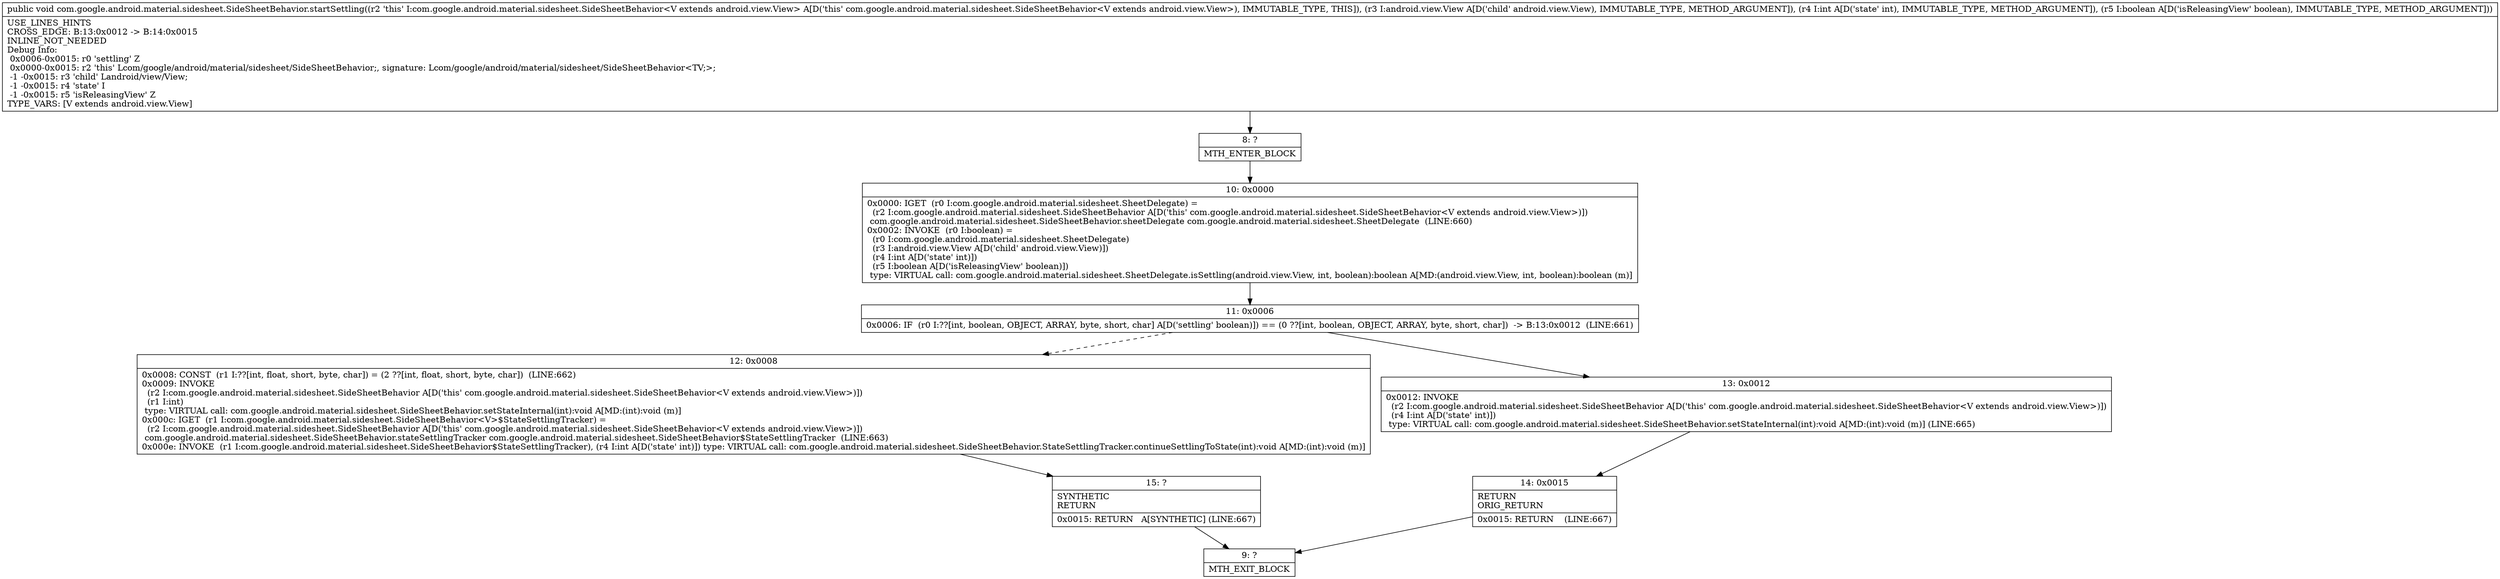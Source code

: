 digraph "CFG forcom.google.android.material.sidesheet.SideSheetBehavior.startSettling(Landroid\/view\/View;IZ)V" {
Node_8 [shape=record,label="{8\:\ ?|MTH_ENTER_BLOCK\l}"];
Node_10 [shape=record,label="{10\:\ 0x0000|0x0000: IGET  (r0 I:com.google.android.material.sidesheet.SheetDelegate) = \l  (r2 I:com.google.android.material.sidesheet.SideSheetBehavior A[D('this' com.google.android.material.sidesheet.SideSheetBehavior\<V extends android.view.View\>)])\l com.google.android.material.sidesheet.SideSheetBehavior.sheetDelegate com.google.android.material.sidesheet.SheetDelegate  (LINE:660)\l0x0002: INVOKE  (r0 I:boolean) = \l  (r0 I:com.google.android.material.sidesheet.SheetDelegate)\l  (r3 I:android.view.View A[D('child' android.view.View)])\l  (r4 I:int A[D('state' int)])\l  (r5 I:boolean A[D('isReleasingView' boolean)])\l type: VIRTUAL call: com.google.android.material.sidesheet.SheetDelegate.isSettling(android.view.View, int, boolean):boolean A[MD:(android.view.View, int, boolean):boolean (m)]\l}"];
Node_11 [shape=record,label="{11\:\ 0x0006|0x0006: IF  (r0 I:??[int, boolean, OBJECT, ARRAY, byte, short, char] A[D('settling' boolean)]) == (0 ??[int, boolean, OBJECT, ARRAY, byte, short, char])  \-\> B:13:0x0012  (LINE:661)\l}"];
Node_12 [shape=record,label="{12\:\ 0x0008|0x0008: CONST  (r1 I:??[int, float, short, byte, char]) = (2 ??[int, float, short, byte, char])  (LINE:662)\l0x0009: INVOKE  \l  (r2 I:com.google.android.material.sidesheet.SideSheetBehavior A[D('this' com.google.android.material.sidesheet.SideSheetBehavior\<V extends android.view.View\>)])\l  (r1 I:int)\l type: VIRTUAL call: com.google.android.material.sidesheet.SideSheetBehavior.setStateInternal(int):void A[MD:(int):void (m)]\l0x000c: IGET  (r1 I:com.google.android.material.sidesheet.SideSheetBehavior\<V\>$StateSettlingTracker) = \l  (r2 I:com.google.android.material.sidesheet.SideSheetBehavior A[D('this' com.google.android.material.sidesheet.SideSheetBehavior\<V extends android.view.View\>)])\l com.google.android.material.sidesheet.SideSheetBehavior.stateSettlingTracker com.google.android.material.sidesheet.SideSheetBehavior$StateSettlingTracker  (LINE:663)\l0x000e: INVOKE  (r1 I:com.google.android.material.sidesheet.SideSheetBehavior$StateSettlingTracker), (r4 I:int A[D('state' int)]) type: VIRTUAL call: com.google.android.material.sidesheet.SideSheetBehavior.StateSettlingTracker.continueSettlingToState(int):void A[MD:(int):void (m)]\l}"];
Node_15 [shape=record,label="{15\:\ ?|SYNTHETIC\lRETURN\l|0x0015: RETURN   A[SYNTHETIC] (LINE:667)\l}"];
Node_9 [shape=record,label="{9\:\ ?|MTH_EXIT_BLOCK\l}"];
Node_13 [shape=record,label="{13\:\ 0x0012|0x0012: INVOKE  \l  (r2 I:com.google.android.material.sidesheet.SideSheetBehavior A[D('this' com.google.android.material.sidesheet.SideSheetBehavior\<V extends android.view.View\>)])\l  (r4 I:int A[D('state' int)])\l type: VIRTUAL call: com.google.android.material.sidesheet.SideSheetBehavior.setStateInternal(int):void A[MD:(int):void (m)] (LINE:665)\l}"];
Node_14 [shape=record,label="{14\:\ 0x0015|RETURN\lORIG_RETURN\l|0x0015: RETURN    (LINE:667)\l}"];
MethodNode[shape=record,label="{public void com.google.android.material.sidesheet.SideSheetBehavior.startSettling((r2 'this' I:com.google.android.material.sidesheet.SideSheetBehavior\<V extends android.view.View\> A[D('this' com.google.android.material.sidesheet.SideSheetBehavior\<V extends android.view.View\>), IMMUTABLE_TYPE, THIS]), (r3 I:android.view.View A[D('child' android.view.View), IMMUTABLE_TYPE, METHOD_ARGUMENT]), (r4 I:int A[D('state' int), IMMUTABLE_TYPE, METHOD_ARGUMENT]), (r5 I:boolean A[D('isReleasingView' boolean), IMMUTABLE_TYPE, METHOD_ARGUMENT]))  | USE_LINES_HINTS\lCROSS_EDGE: B:13:0x0012 \-\> B:14:0x0015\lINLINE_NOT_NEEDED\lDebug Info:\l  0x0006\-0x0015: r0 'settling' Z\l  0x0000\-0x0015: r2 'this' Lcom\/google\/android\/material\/sidesheet\/SideSheetBehavior;, signature: Lcom\/google\/android\/material\/sidesheet\/SideSheetBehavior\<TV;\>;\l  \-1 \-0x0015: r3 'child' Landroid\/view\/View;\l  \-1 \-0x0015: r4 'state' I\l  \-1 \-0x0015: r5 'isReleasingView' Z\lTYPE_VARS: [V extends android.view.View]\l}"];
MethodNode -> Node_8;Node_8 -> Node_10;
Node_10 -> Node_11;
Node_11 -> Node_12[style=dashed];
Node_11 -> Node_13;
Node_12 -> Node_15;
Node_15 -> Node_9;
Node_13 -> Node_14;
Node_14 -> Node_9;
}

